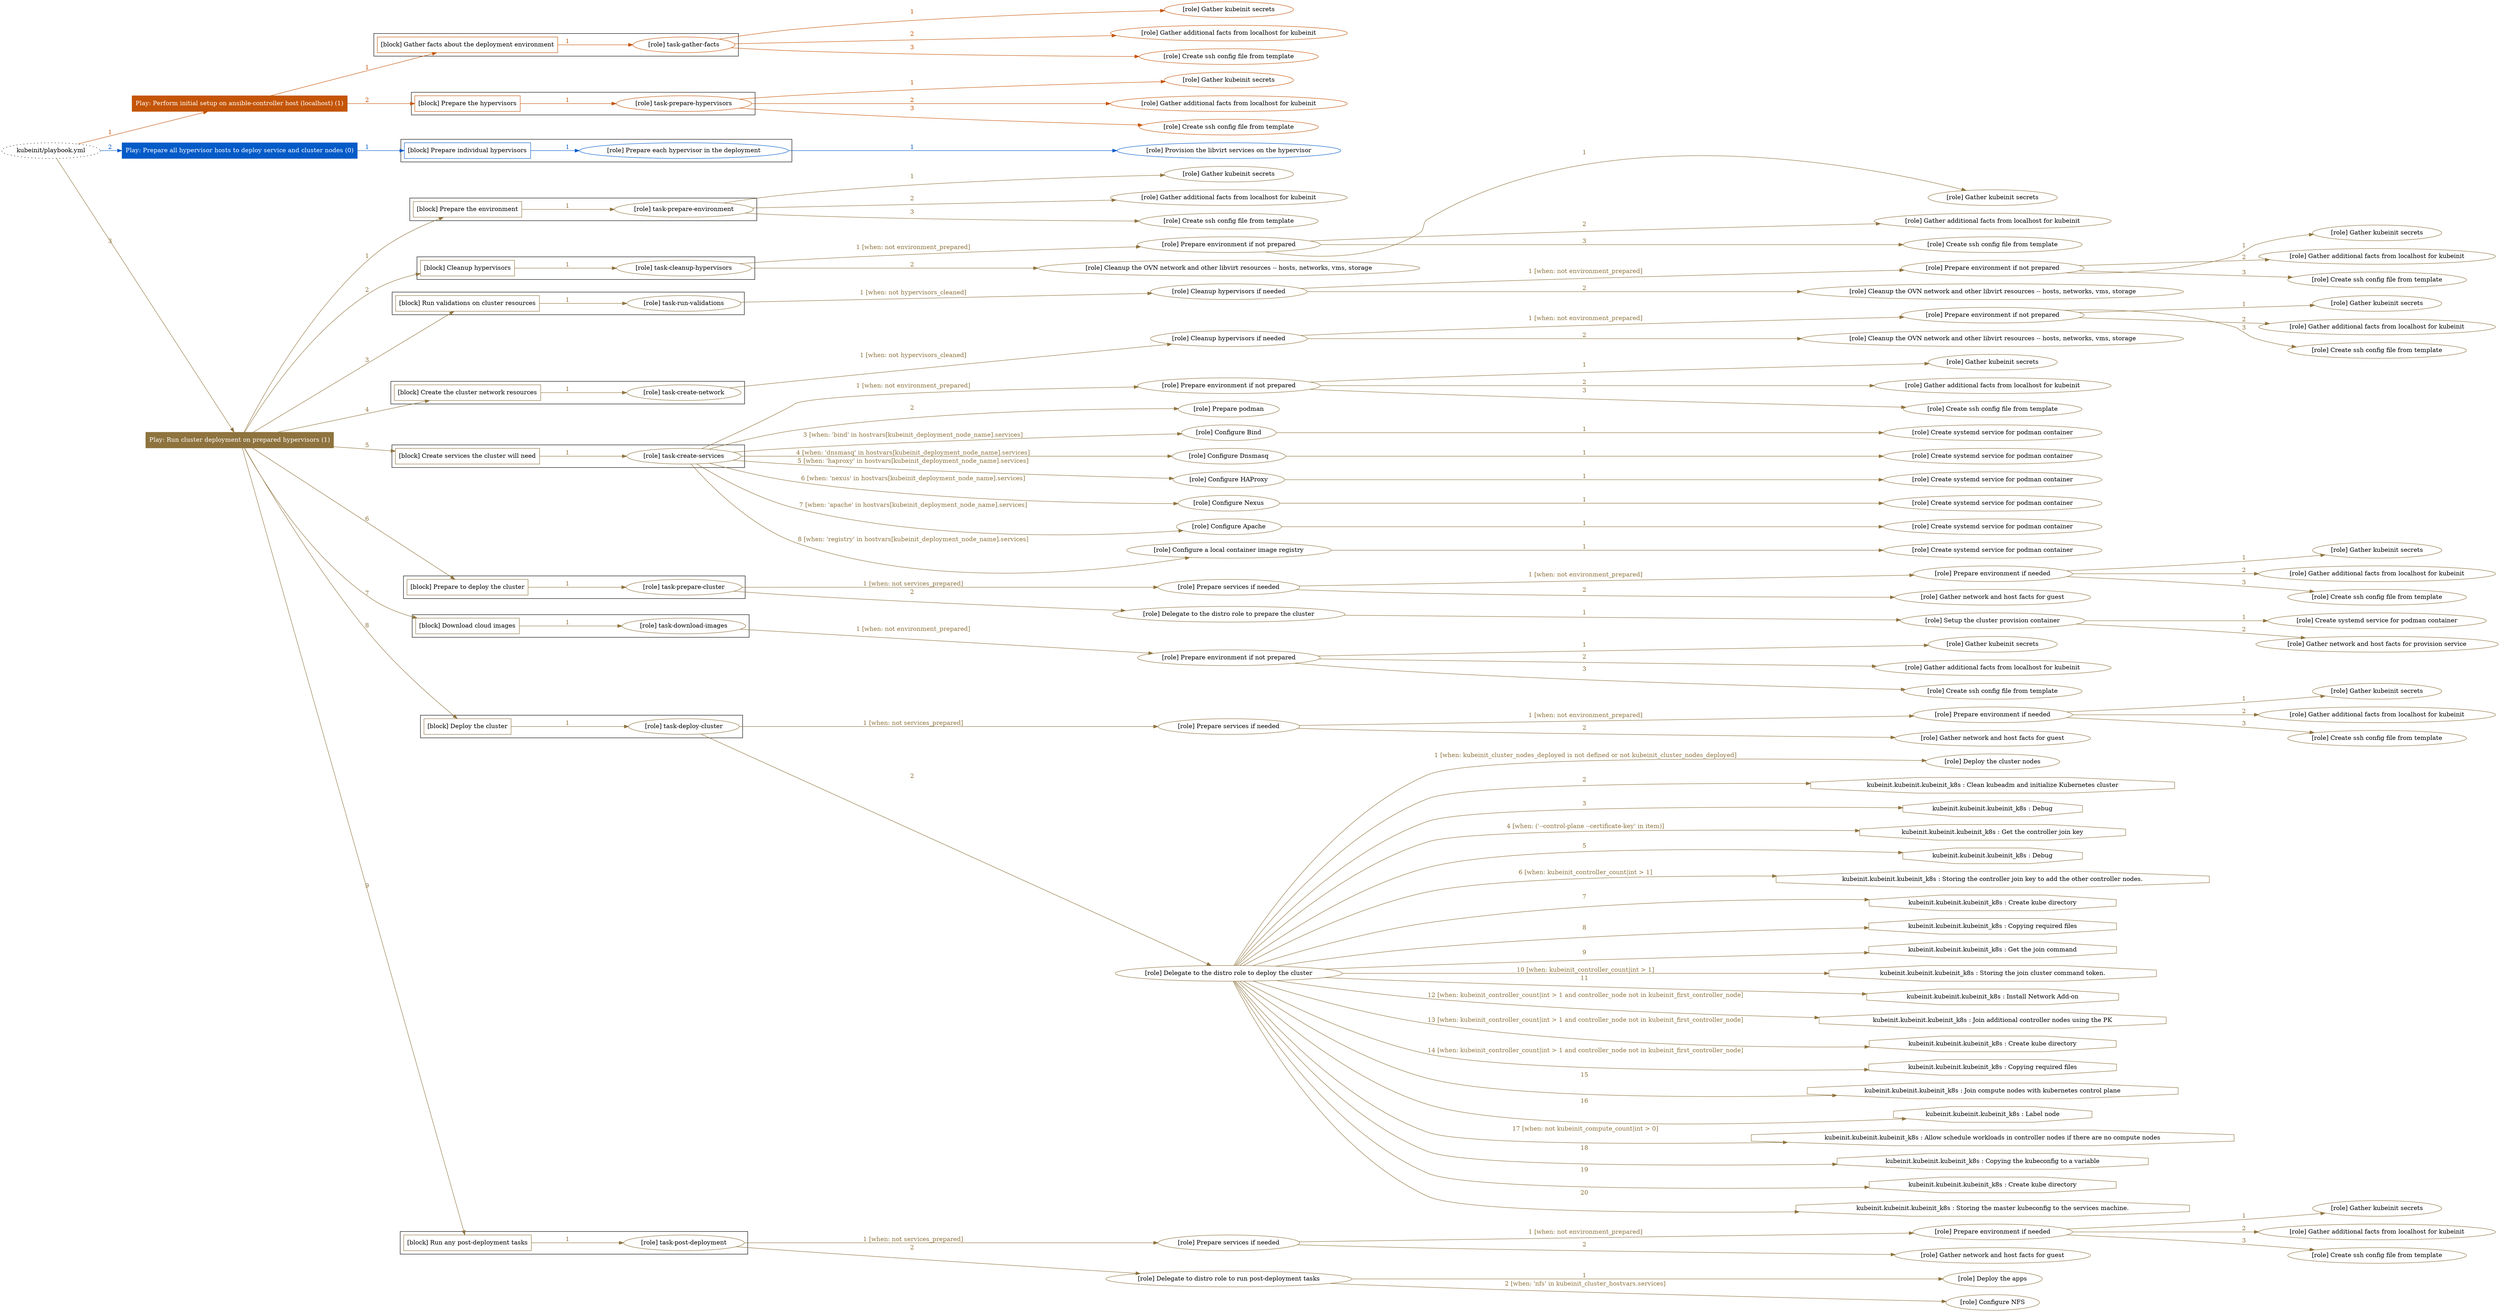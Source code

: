digraph {
	graph [concentrate=true ordering=in rankdir=LR ratio=fill]
	edge [esep=5 sep=10]
	"kubeinit/playbook.yml" [id=root_node style=dotted]
	play_ba170da0 [label="Play: Perform initial setup on ansible-controller host (localhost) (1)" color="#c45508" fontcolor="#ffffff" id=play_ba170da0 shape=box style=filled tooltip=localhost]
	"kubeinit/playbook.yml" -> play_ba170da0 [label="1 " color="#c45508" fontcolor="#c45508" id=edge_f1329b6e labeltooltip="1 " tooltip="1 "]
	subgraph "Gather kubeinit secrets" {
		role_864fc2e4 [label="[role] Gather kubeinit secrets" color="#c45508" id=role_864fc2e4 tooltip="Gather kubeinit secrets"]
	}
	subgraph "Gather additional facts from localhost for kubeinit" {
		role_d6cc9158 [label="[role] Gather additional facts from localhost for kubeinit" color="#c45508" id=role_d6cc9158 tooltip="Gather additional facts from localhost for kubeinit"]
	}
	subgraph "Create ssh config file from template" {
		role_60b3ac4f [label="[role] Create ssh config file from template" color="#c45508" id=role_60b3ac4f tooltip="Create ssh config file from template"]
	}
	subgraph "task-gather-facts" {
		role_6e69e0d3 [label="[role] task-gather-facts" color="#c45508" id=role_6e69e0d3 tooltip="task-gather-facts"]
		role_6e69e0d3 -> role_864fc2e4 [label="1 " color="#c45508" fontcolor="#c45508" id=edge_26c15bbf labeltooltip="1 " tooltip="1 "]
		role_6e69e0d3 -> role_d6cc9158 [label="2 " color="#c45508" fontcolor="#c45508" id=edge_cbd9b4be labeltooltip="2 " tooltip="2 "]
		role_6e69e0d3 -> role_60b3ac4f [label="3 " color="#c45508" fontcolor="#c45508" id=edge_530ca3ae labeltooltip="3 " tooltip="3 "]
	}
	subgraph "Gather kubeinit secrets" {
		role_dec74db2 [label="[role] Gather kubeinit secrets" color="#c45508" id=role_dec74db2 tooltip="Gather kubeinit secrets"]
	}
	subgraph "Gather additional facts from localhost for kubeinit" {
		role_9c0732ea [label="[role] Gather additional facts from localhost for kubeinit" color="#c45508" id=role_9c0732ea tooltip="Gather additional facts from localhost for kubeinit"]
	}
	subgraph "Create ssh config file from template" {
		role_ccf87bfa [label="[role] Create ssh config file from template" color="#c45508" id=role_ccf87bfa tooltip="Create ssh config file from template"]
	}
	subgraph "task-prepare-hypervisors" {
		role_f53705eb [label="[role] task-prepare-hypervisors" color="#c45508" id=role_f53705eb tooltip="task-prepare-hypervisors"]
		role_f53705eb -> role_dec74db2 [label="1 " color="#c45508" fontcolor="#c45508" id=edge_d7d7f727 labeltooltip="1 " tooltip="1 "]
		role_f53705eb -> role_9c0732ea [label="2 " color="#c45508" fontcolor="#c45508" id=edge_328a2303 labeltooltip="2 " tooltip="2 "]
		role_f53705eb -> role_ccf87bfa [label="3 " color="#c45508" fontcolor="#c45508" id=edge_cc88c87e labeltooltip="3 " tooltip="3 "]
	}
	subgraph "Play: Perform initial setup on ansible-controller host (localhost) (1)" {
		play_ba170da0 -> block_3f16ad89 [label=1 color="#c45508" fontcolor="#c45508" id=edge_d8012230 labeltooltip=1 tooltip=1]
		subgraph cluster_block_3f16ad89 {
			block_3f16ad89 [label="[block] Gather facts about the deployment environment" color="#c45508" id=block_3f16ad89 labeltooltip="Gather facts about the deployment environment" shape=box tooltip="Gather facts about the deployment environment"]
			block_3f16ad89 -> role_6e69e0d3 [label="1 " color="#c45508" fontcolor="#c45508" id=edge_88597366 labeltooltip="1 " tooltip="1 "]
		}
		play_ba170da0 -> block_22799518 [label=2 color="#c45508" fontcolor="#c45508" id=edge_858ff25e labeltooltip=2 tooltip=2]
		subgraph cluster_block_22799518 {
			block_22799518 [label="[block] Prepare the hypervisors" color="#c45508" id=block_22799518 labeltooltip="Prepare the hypervisors" shape=box tooltip="Prepare the hypervisors"]
			block_22799518 -> role_f53705eb [label="1 " color="#c45508" fontcolor="#c45508" id=edge_e77b4f04 labeltooltip="1 " tooltip="1 "]
		}
	}
	play_3fdf1c15 [label="Play: Prepare all hypervisor hosts to deploy service and cluster nodes (0)" color="#045bc8" fontcolor="#ffffff" id=play_3fdf1c15 shape=box style=filled tooltip="Play: Prepare all hypervisor hosts to deploy service and cluster nodes (0)"]
	"kubeinit/playbook.yml" -> play_3fdf1c15 [label="2 " color="#045bc8" fontcolor="#045bc8" id=edge_ef5506c0 labeltooltip="2 " tooltip="2 "]
	subgraph "Provision the libvirt services on the hypervisor" {
		role_d300ec88 [label="[role] Provision the libvirt services on the hypervisor" color="#045bc8" id=role_d300ec88 tooltip="Provision the libvirt services on the hypervisor"]
	}
	subgraph "Prepare each hypervisor in the deployment" {
		role_4e82910c [label="[role] Prepare each hypervisor in the deployment" color="#045bc8" id=role_4e82910c tooltip="Prepare each hypervisor in the deployment"]
		role_4e82910c -> role_d300ec88 [label="1 " color="#045bc8" fontcolor="#045bc8" id=edge_35d265dd labeltooltip="1 " tooltip="1 "]
	}
	subgraph "Play: Prepare all hypervisor hosts to deploy service and cluster nodes (0)" {
		play_3fdf1c15 -> block_61f5d823 [label=1 color="#045bc8" fontcolor="#045bc8" id=edge_4321655f labeltooltip=1 tooltip=1]
		subgraph cluster_block_61f5d823 {
			block_61f5d823 [label="[block] Prepare individual hypervisors" color="#045bc8" id=block_61f5d823 labeltooltip="Prepare individual hypervisors" shape=box tooltip="Prepare individual hypervisors"]
			block_61f5d823 -> role_4e82910c [label="1 " color="#045bc8" fontcolor="#045bc8" id=edge_cd612727 labeltooltip="1 " tooltip="1 "]
		}
	}
	play_fb702ad5 [label="Play: Run cluster deployment on prepared hypervisors (1)" color="#8e733e" fontcolor="#ffffff" id=play_fb702ad5 shape=box style=filled tooltip=localhost]
	"kubeinit/playbook.yml" -> play_fb702ad5 [label="3 " color="#8e733e" fontcolor="#8e733e" id=edge_99a5ede7 labeltooltip="3 " tooltip="3 "]
	subgraph "Gather kubeinit secrets" {
		role_440c4a4a [label="[role] Gather kubeinit secrets" color="#8e733e" id=role_440c4a4a tooltip="Gather kubeinit secrets"]
	}
	subgraph "Gather additional facts from localhost for kubeinit" {
		role_3cca4c7d [label="[role] Gather additional facts from localhost for kubeinit" color="#8e733e" id=role_3cca4c7d tooltip="Gather additional facts from localhost for kubeinit"]
	}
	subgraph "Create ssh config file from template" {
		role_3564223b [label="[role] Create ssh config file from template" color="#8e733e" id=role_3564223b tooltip="Create ssh config file from template"]
	}
	subgraph "task-prepare-environment" {
		role_f4ffd4ef [label="[role] task-prepare-environment" color="#8e733e" id=role_f4ffd4ef tooltip="task-prepare-environment"]
		role_f4ffd4ef -> role_440c4a4a [label="1 " color="#8e733e" fontcolor="#8e733e" id=edge_7c64263b labeltooltip="1 " tooltip="1 "]
		role_f4ffd4ef -> role_3cca4c7d [label="2 " color="#8e733e" fontcolor="#8e733e" id=edge_7fc62100 labeltooltip="2 " tooltip="2 "]
		role_f4ffd4ef -> role_3564223b [label="3 " color="#8e733e" fontcolor="#8e733e" id=edge_3cb773f2 labeltooltip="3 " tooltip="3 "]
	}
	subgraph "Gather kubeinit secrets" {
		role_f356c690 [label="[role] Gather kubeinit secrets" color="#8e733e" id=role_f356c690 tooltip="Gather kubeinit secrets"]
	}
	subgraph "Gather additional facts from localhost for kubeinit" {
		role_f235e5cd [label="[role] Gather additional facts from localhost for kubeinit" color="#8e733e" id=role_f235e5cd tooltip="Gather additional facts from localhost for kubeinit"]
	}
	subgraph "Create ssh config file from template" {
		role_5beabc4e [label="[role] Create ssh config file from template" color="#8e733e" id=role_5beabc4e tooltip="Create ssh config file from template"]
	}
	subgraph "Prepare environment if not prepared" {
		role_6a198d05 [label="[role] Prepare environment if not prepared" color="#8e733e" id=role_6a198d05 tooltip="Prepare environment if not prepared"]
		role_6a198d05 -> role_f356c690 [label="1 " color="#8e733e" fontcolor="#8e733e" id=edge_039be1b1 labeltooltip="1 " tooltip="1 "]
		role_6a198d05 -> role_f235e5cd [label="2 " color="#8e733e" fontcolor="#8e733e" id=edge_8d979f45 labeltooltip="2 " tooltip="2 "]
		role_6a198d05 -> role_5beabc4e [label="3 " color="#8e733e" fontcolor="#8e733e" id=edge_6af113c5 labeltooltip="3 " tooltip="3 "]
	}
	subgraph "Cleanup the OVN network and other libvirt resources -- hosts, networks, vms, storage" {
		role_04f05f39 [label="[role] Cleanup the OVN network and other libvirt resources -- hosts, networks, vms, storage" color="#8e733e" id=role_04f05f39 tooltip="Cleanup the OVN network and other libvirt resources -- hosts, networks, vms, storage"]
	}
	subgraph "task-cleanup-hypervisors" {
		role_4458ed2b [label="[role] task-cleanup-hypervisors" color="#8e733e" id=role_4458ed2b tooltip="task-cleanup-hypervisors"]
		role_4458ed2b -> role_6a198d05 [label="1 [when: not environment_prepared]" color="#8e733e" fontcolor="#8e733e" id=edge_66ea988f labeltooltip="1 [when: not environment_prepared]" tooltip="1 [when: not environment_prepared]"]
		role_4458ed2b -> role_04f05f39 [label="2 " color="#8e733e" fontcolor="#8e733e" id=edge_f70e634a labeltooltip="2 " tooltip="2 "]
	}
	subgraph "Gather kubeinit secrets" {
		role_bfe9cc4f [label="[role] Gather kubeinit secrets" color="#8e733e" id=role_bfe9cc4f tooltip="Gather kubeinit secrets"]
	}
	subgraph "Gather additional facts from localhost for kubeinit" {
		role_e1031b94 [label="[role] Gather additional facts from localhost for kubeinit" color="#8e733e" id=role_e1031b94 tooltip="Gather additional facts from localhost for kubeinit"]
	}
	subgraph "Create ssh config file from template" {
		role_dfc3ea27 [label="[role] Create ssh config file from template" color="#8e733e" id=role_dfc3ea27 tooltip="Create ssh config file from template"]
	}
	subgraph "Prepare environment if not prepared" {
		role_655714de [label="[role] Prepare environment if not prepared" color="#8e733e" id=role_655714de tooltip="Prepare environment if not prepared"]
		role_655714de -> role_bfe9cc4f [label="1 " color="#8e733e" fontcolor="#8e733e" id=edge_3fdd528a labeltooltip="1 " tooltip="1 "]
		role_655714de -> role_e1031b94 [label="2 " color="#8e733e" fontcolor="#8e733e" id=edge_d2625aeb labeltooltip="2 " tooltip="2 "]
		role_655714de -> role_dfc3ea27 [label="3 " color="#8e733e" fontcolor="#8e733e" id=edge_f4928c01 labeltooltip="3 " tooltip="3 "]
	}
	subgraph "Cleanup the OVN network and other libvirt resources -- hosts, networks, vms, storage" {
		role_87a500f8 [label="[role] Cleanup the OVN network and other libvirt resources -- hosts, networks, vms, storage" color="#8e733e" id=role_87a500f8 tooltip="Cleanup the OVN network and other libvirt resources -- hosts, networks, vms, storage"]
	}
	subgraph "Cleanup hypervisors if needed" {
		role_13a68797 [label="[role] Cleanup hypervisors if needed" color="#8e733e" id=role_13a68797 tooltip="Cleanup hypervisors if needed"]
		role_13a68797 -> role_655714de [label="1 [when: not environment_prepared]" color="#8e733e" fontcolor="#8e733e" id=edge_d37d557f labeltooltip="1 [when: not environment_prepared]" tooltip="1 [when: not environment_prepared]"]
		role_13a68797 -> role_87a500f8 [label="2 " color="#8e733e" fontcolor="#8e733e" id=edge_e5987e2b labeltooltip="2 " tooltip="2 "]
	}
	subgraph "task-run-validations" {
		role_fabf37c0 [label="[role] task-run-validations" color="#8e733e" id=role_fabf37c0 tooltip="task-run-validations"]
		role_fabf37c0 -> role_13a68797 [label="1 [when: not hypervisors_cleaned]" color="#8e733e" fontcolor="#8e733e" id=edge_e43bdbd5 labeltooltip="1 [when: not hypervisors_cleaned]" tooltip="1 [when: not hypervisors_cleaned]"]
	}
	subgraph "Gather kubeinit secrets" {
		role_eeea0462 [label="[role] Gather kubeinit secrets" color="#8e733e" id=role_eeea0462 tooltip="Gather kubeinit secrets"]
	}
	subgraph "Gather additional facts from localhost for kubeinit" {
		role_5200a107 [label="[role] Gather additional facts from localhost for kubeinit" color="#8e733e" id=role_5200a107 tooltip="Gather additional facts from localhost for kubeinit"]
	}
	subgraph "Create ssh config file from template" {
		role_abe3f6d3 [label="[role] Create ssh config file from template" color="#8e733e" id=role_abe3f6d3 tooltip="Create ssh config file from template"]
	}
	subgraph "Prepare environment if not prepared" {
		role_d1eeac6c [label="[role] Prepare environment if not prepared" color="#8e733e" id=role_d1eeac6c tooltip="Prepare environment if not prepared"]
		role_d1eeac6c -> role_eeea0462 [label="1 " color="#8e733e" fontcolor="#8e733e" id=edge_e79cc810 labeltooltip="1 " tooltip="1 "]
		role_d1eeac6c -> role_5200a107 [label="2 " color="#8e733e" fontcolor="#8e733e" id=edge_d32b0bac labeltooltip="2 " tooltip="2 "]
		role_d1eeac6c -> role_abe3f6d3 [label="3 " color="#8e733e" fontcolor="#8e733e" id=edge_6aa7a76f labeltooltip="3 " tooltip="3 "]
	}
	subgraph "Cleanup the OVN network and other libvirt resources -- hosts, networks, vms, storage" {
		role_d90d0fc6 [label="[role] Cleanup the OVN network and other libvirt resources -- hosts, networks, vms, storage" color="#8e733e" id=role_d90d0fc6 tooltip="Cleanup the OVN network and other libvirt resources -- hosts, networks, vms, storage"]
	}
	subgraph "Cleanup hypervisors if needed" {
		role_85b4c0fd [label="[role] Cleanup hypervisors if needed" color="#8e733e" id=role_85b4c0fd tooltip="Cleanup hypervisors if needed"]
		role_85b4c0fd -> role_d1eeac6c [label="1 [when: not environment_prepared]" color="#8e733e" fontcolor="#8e733e" id=edge_ad324f39 labeltooltip="1 [when: not environment_prepared]" tooltip="1 [when: not environment_prepared]"]
		role_85b4c0fd -> role_d90d0fc6 [label="2 " color="#8e733e" fontcolor="#8e733e" id=edge_95db1ed0 labeltooltip="2 " tooltip="2 "]
	}
	subgraph "task-create-network" {
		role_525aac37 [label="[role] task-create-network" color="#8e733e" id=role_525aac37 tooltip="task-create-network"]
		role_525aac37 -> role_85b4c0fd [label="1 [when: not hypervisors_cleaned]" color="#8e733e" fontcolor="#8e733e" id=edge_db6789a7 labeltooltip="1 [when: not hypervisors_cleaned]" tooltip="1 [when: not hypervisors_cleaned]"]
	}
	subgraph "Gather kubeinit secrets" {
		role_6e53c34d [label="[role] Gather kubeinit secrets" color="#8e733e" id=role_6e53c34d tooltip="Gather kubeinit secrets"]
	}
	subgraph "Gather additional facts from localhost for kubeinit" {
		role_1c704a78 [label="[role] Gather additional facts from localhost for kubeinit" color="#8e733e" id=role_1c704a78 tooltip="Gather additional facts from localhost for kubeinit"]
	}
	subgraph "Create ssh config file from template" {
		role_9146730e [label="[role] Create ssh config file from template" color="#8e733e" id=role_9146730e tooltip="Create ssh config file from template"]
	}
	subgraph "Prepare environment if not prepared" {
		role_b3b7962e [label="[role] Prepare environment if not prepared" color="#8e733e" id=role_b3b7962e tooltip="Prepare environment if not prepared"]
		role_b3b7962e -> role_6e53c34d [label="1 " color="#8e733e" fontcolor="#8e733e" id=edge_b0b56195 labeltooltip="1 " tooltip="1 "]
		role_b3b7962e -> role_1c704a78 [label="2 " color="#8e733e" fontcolor="#8e733e" id=edge_72135b73 labeltooltip="2 " tooltip="2 "]
		role_b3b7962e -> role_9146730e [label="3 " color="#8e733e" fontcolor="#8e733e" id=edge_5a7152f2 labeltooltip="3 " tooltip="3 "]
	}
	subgraph "Prepare podman" {
		role_48045f0e [label="[role] Prepare podman" color="#8e733e" id=role_48045f0e tooltip="Prepare podman"]
	}
	subgraph "Create systemd service for podman container" {
		role_631be1e8 [label="[role] Create systemd service for podman container" color="#8e733e" id=role_631be1e8 tooltip="Create systemd service for podman container"]
	}
	subgraph "Configure Bind" {
		role_a9816a03 [label="[role] Configure Bind" color="#8e733e" id=role_a9816a03 tooltip="Configure Bind"]
		role_a9816a03 -> role_631be1e8 [label="1 " color="#8e733e" fontcolor="#8e733e" id=edge_8f0d7b28 labeltooltip="1 " tooltip="1 "]
	}
	subgraph "Create systemd service for podman container" {
		role_669dc7cd [label="[role] Create systemd service for podman container" color="#8e733e" id=role_669dc7cd tooltip="Create systemd service for podman container"]
	}
	subgraph "Configure Dnsmasq" {
		role_0e822c20 [label="[role] Configure Dnsmasq" color="#8e733e" id=role_0e822c20 tooltip="Configure Dnsmasq"]
		role_0e822c20 -> role_669dc7cd [label="1 " color="#8e733e" fontcolor="#8e733e" id=edge_5e396fa3 labeltooltip="1 " tooltip="1 "]
	}
	subgraph "Create systemd service for podman container" {
		role_26f2d2fb [label="[role] Create systemd service for podman container" color="#8e733e" id=role_26f2d2fb tooltip="Create systemd service for podman container"]
	}
	subgraph "Configure HAProxy" {
		role_849fbb66 [label="[role] Configure HAProxy" color="#8e733e" id=role_849fbb66 tooltip="Configure HAProxy"]
		role_849fbb66 -> role_26f2d2fb [label="1 " color="#8e733e" fontcolor="#8e733e" id=edge_ecfac264 labeltooltip="1 " tooltip="1 "]
	}
	subgraph "Create systemd service for podman container" {
		role_8dd5fd99 [label="[role] Create systemd service for podman container" color="#8e733e" id=role_8dd5fd99 tooltip="Create systemd service for podman container"]
	}
	subgraph "Configure Nexus" {
		role_0050d5ea [label="[role] Configure Nexus" color="#8e733e" id=role_0050d5ea tooltip="Configure Nexus"]
		role_0050d5ea -> role_8dd5fd99 [label="1 " color="#8e733e" fontcolor="#8e733e" id=edge_58260883 labeltooltip="1 " tooltip="1 "]
	}
	subgraph "Create systemd service for podman container" {
		role_2fb6676f [label="[role] Create systemd service for podman container" color="#8e733e" id=role_2fb6676f tooltip="Create systemd service for podman container"]
	}
	subgraph "Configure Apache" {
		role_ae8078c5 [label="[role] Configure Apache" color="#8e733e" id=role_ae8078c5 tooltip="Configure Apache"]
		role_ae8078c5 -> role_2fb6676f [label="1 " color="#8e733e" fontcolor="#8e733e" id=edge_8ba84859 labeltooltip="1 " tooltip="1 "]
	}
	subgraph "Create systemd service for podman container" {
		role_8ece5553 [label="[role] Create systemd service for podman container" color="#8e733e" id=role_8ece5553 tooltip="Create systemd service for podman container"]
	}
	subgraph "Configure a local container image registry" {
		role_42761dc6 [label="[role] Configure a local container image registry" color="#8e733e" id=role_42761dc6 tooltip="Configure a local container image registry"]
		role_42761dc6 -> role_8ece5553 [label="1 " color="#8e733e" fontcolor="#8e733e" id=edge_0b4fe6b5 labeltooltip="1 " tooltip="1 "]
	}
	subgraph "task-create-services" {
		role_cd21bf35 [label="[role] task-create-services" color="#8e733e" id=role_cd21bf35 tooltip="task-create-services"]
		role_cd21bf35 -> role_b3b7962e [label="1 [when: not environment_prepared]" color="#8e733e" fontcolor="#8e733e" id=edge_b4132a77 labeltooltip="1 [when: not environment_prepared]" tooltip="1 [when: not environment_prepared]"]
		role_cd21bf35 -> role_48045f0e [label="2 " color="#8e733e" fontcolor="#8e733e" id=edge_d3d42b60 labeltooltip="2 " tooltip="2 "]
		role_cd21bf35 -> role_a9816a03 [label="3 [when: 'bind' in hostvars[kubeinit_deployment_node_name].services]" color="#8e733e" fontcolor="#8e733e" id=edge_8fa6882f labeltooltip="3 [when: 'bind' in hostvars[kubeinit_deployment_node_name].services]" tooltip="3 [when: 'bind' in hostvars[kubeinit_deployment_node_name].services]"]
		role_cd21bf35 -> role_0e822c20 [label="4 [when: 'dnsmasq' in hostvars[kubeinit_deployment_node_name].services]" color="#8e733e" fontcolor="#8e733e" id=edge_e5b7eddf labeltooltip="4 [when: 'dnsmasq' in hostvars[kubeinit_deployment_node_name].services]" tooltip="4 [when: 'dnsmasq' in hostvars[kubeinit_deployment_node_name].services]"]
		role_cd21bf35 -> role_849fbb66 [label="5 [when: 'haproxy' in hostvars[kubeinit_deployment_node_name].services]" color="#8e733e" fontcolor="#8e733e" id=edge_12ffa7da labeltooltip="5 [when: 'haproxy' in hostvars[kubeinit_deployment_node_name].services]" tooltip="5 [when: 'haproxy' in hostvars[kubeinit_deployment_node_name].services]"]
		role_cd21bf35 -> role_0050d5ea [label="6 [when: 'nexus' in hostvars[kubeinit_deployment_node_name].services]" color="#8e733e" fontcolor="#8e733e" id=edge_197ae922 labeltooltip="6 [when: 'nexus' in hostvars[kubeinit_deployment_node_name].services]" tooltip="6 [when: 'nexus' in hostvars[kubeinit_deployment_node_name].services]"]
		role_cd21bf35 -> role_ae8078c5 [label="7 [when: 'apache' in hostvars[kubeinit_deployment_node_name].services]" color="#8e733e" fontcolor="#8e733e" id=edge_ce590e5d labeltooltip="7 [when: 'apache' in hostvars[kubeinit_deployment_node_name].services]" tooltip="7 [when: 'apache' in hostvars[kubeinit_deployment_node_name].services]"]
		role_cd21bf35 -> role_42761dc6 [label="8 [when: 'registry' in hostvars[kubeinit_deployment_node_name].services]" color="#8e733e" fontcolor="#8e733e" id=edge_0e4a2b48 labeltooltip="8 [when: 'registry' in hostvars[kubeinit_deployment_node_name].services]" tooltip="8 [when: 'registry' in hostvars[kubeinit_deployment_node_name].services]"]
	}
	subgraph "Gather kubeinit secrets" {
		role_8a0725d5 [label="[role] Gather kubeinit secrets" color="#8e733e" id=role_8a0725d5 tooltip="Gather kubeinit secrets"]
	}
	subgraph "Gather additional facts from localhost for kubeinit" {
		role_cdfc07e4 [label="[role] Gather additional facts from localhost for kubeinit" color="#8e733e" id=role_cdfc07e4 tooltip="Gather additional facts from localhost for kubeinit"]
	}
	subgraph "Create ssh config file from template" {
		role_6d2c6ed0 [label="[role] Create ssh config file from template" color="#8e733e" id=role_6d2c6ed0 tooltip="Create ssh config file from template"]
	}
	subgraph "Prepare environment if needed" {
		role_15782b30 [label="[role] Prepare environment if needed" color="#8e733e" id=role_15782b30 tooltip="Prepare environment if needed"]
		role_15782b30 -> role_8a0725d5 [label="1 " color="#8e733e" fontcolor="#8e733e" id=edge_ba3611a3 labeltooltip="1 " tooltip="1 "]
		role_15782b30 -> role_cdfc07e4 [label="2 " color="#8e733e" fontcolor="#8e733e" id=edge_8e02858d labeltooltip="2 " tooltip="2 "]
		role_15782b30 -> role_6d2c6ed0 [label="3 " color="#8e733e" fontcolor="#8e733e" id=edge_f8689cd4 labeltooltip="3 " tooltip="3 "]
	}
	subgraph "Gather network and host facts for guest" {
		role_afd80d5d [label="[role] Gather network and host facts for guest" color="#8e733e" id=role_afd80d5d tooltip="Gather network and host facts for guest"]
	}
	subgraph "Prepare services if needed" {
		role_cecce2d7 [label="[role] Prepare services if needed" color="#8e733e" id=role_cecce2d7 tooltip="Prepare services if needed"]
		role_cecce2d7 -> role_15782b30 [label="1 [when: not environment_prepared]" color="#8e733e" fontcolor="#8e733e" id=edge_50c40e74 labeltooltip="1 [when: not environment_prepared]" tooltip="1 [when: not environment_prepared]"]
		role_cecce2d7 -> role_afd80d5d [label="2 " color="#8e733e" fontcolor="#8e733e" id=edge_2ed6e3f9 labeltooltip="2 " tooltip="2 "]
	}
	subgraph "Create systemd service for podman container" {
		role_d257a56c [label="[role] Create systemd service for podman container" color="#8e733e" id=role_d257a56c tooltip="Create systemd service for podman container"]
	}
	subgraph "Gather network and host facts for provision service" {
		role_3e0efdd1 [label="[role] Gather network and host facts for provision service" color="#8e733e" id=role_3e0efdd1 tooltip="Gather network and host facts for provision service"]
	}
	subgraph "Setup the cluster provision container" {
		role_a79e3607 [label="[role] Setup the cluster provision container" color="#8e733e" id=role_a79e3607 tooltip="Setup the cluster provision container"]
		role_a79e3607 -> role_d257a56c [label="1 " color="#8e733e" fontcolor="#8e733e" id=edge_96e6b7ed labeltooltip="1 " tooltip="1 "]
		role_a79e3607 -> role_3e0efdd1 [label="2 " color="#8e733e" fontcolor="#8e733e" id=edge_02f6b5a1 labeltooltip="2 " tooltip="2 "]
	}
	subgraph "Delegate to the distro role to prepare the cluster" {
		role_863bf0c3 [label="[role] Delegate to the distro role to prepare the cluster" color="#8e733e" id=role_863bf0c3 tooltip="Delegate to the distro role to prepare the cluster"]
		role_863bf0c3 -> role_a79e3607 [label="1 " color="#8e733e" fontcolor="#8e733e" id=edge_7dad523d labeltooltip="1 " tooltip="1 "]
	}
	subgraph "task-prepare-cluster" {
		role_aa6720ee [label="[role] task-prepare-cluster" color="#8e733e" id=role_aa6720ee tooltip="task-prepare-cluster"]
		role_aa6720ee -> role_cecce2d7 [label="1 [when: not services_prepared]" color="#8e733e" fontcolor="#8e733e" id=edge_9ddbdf95 labeltooltip="1 [when: not services_prepared]" tooltip="1 [when: not services_prepared]"]
		role_aa6720ee -> role_863bf0c3 [label="2 " color="#8e733e" fontcolor="#8e733e" id=edge_81d5ad4a labeltooltip="2 " tooltip="2 "]
	}
	subgraph "Gather kubeinit secrets" {
		role_9d66ad15 [label="[role] Gather kubeinit secrets" color="#8e733e" id=role_9d66ad15 tooltip="Gather kubeinit secrets"]
	}
	subgraph "Gather additional facts from localhost for kubeinit" {
		role_ecf122f4 [label="[role] Gather additional facts from localhost for kubeinit" color="#8e733e" id=role_ecf122f4 tooltip="Gather additional facts from localhost for kubeinit"]
	}
	subgraph "Create ssh config file from template" {
		role_fd175426 [label="[role] Create ssh config file from template" color="#8e733e" id=role_fd175426 tooltip="Create ssh config file from template"]
	}
	subgraph "Prepare environment if not prepared" {
		role_db75a0cb [label="[role] Prepare environment if not prepared" color="#8e733e" id=role_db75a0cb tooltip="Prepare environment if not prepared"]
		role_db75a0cb -> role_9d66ad15 [label="1 " color="#8e733e" fontcolor="#8e733e" id=edge_397049d1 labeltooltip="1 " tooltip="1 "]
		role_db75a0cb -> role_ecf122f4 [label="2 " color="#8e733e" fontcolor="#8e733e" id=edge_56d6f381 labeltooltip="2 " tooltip="2 "]
		role_db75a0cb -> role_fd175426 [label="3 " color="#8e733e" fontcolor="#8e733e" id=edge_ad0d4751 labeltooltip="3 " tooltip="3 "]
	}
	subgraph "task-download-images" {
		role_6ddf9860 [label="[role] task-download-images" color="#8e733e" id=role_6ddf9860 tooltip="task-download-images"]
		role_6ddf9860 -> role_db75a0cb [label="1 [when: not environment_prepared]" color="#8e733e" fontcolor="#8e733e" id=edge_d3ee821a labeltooltip="1 [when: not environment_prepared]" tooltip="1 [when: not environment_prepared]"]
	}
	subgraph "Gather kubeinit secrets" {
		role_80cd1395 [label="[role] Gather kubeinit secrets" color="#8e733e" id=role_80cd1395 tooltip="Gather kubeinit secrets"]
	}
	subgraph "Gather additional facts from localhost for kubeinit" {
		role_8e4da17e [label="[role] Gather additional facts from localhost for kubeinit" color="#8e733e" id=role_8e4da17e tooltip="Gather additional facts from localhost for kubeinit"]
	}
	subgraph "Create ssh config file from template" {
		role_b4ed11ad [label="[role] Create ssh config file from template" color="#8e733e" id=role_b4ed11ad tooltip="Create ssh config file from template"]
	}
	subgraph "Prepare environment if needed" {
		role_5d8a292a [label="[role] Prepare environment if needed" color="#8e733e" id=role_5d8a292a tooltip="Prepare environment if needed"]
		role_5d8a292a -> role_80cd1395 [label="1 " color="#8e733e" fontcolor="#8e733e" id=edge_3017c15d labeltooltip="1 " tooltip="1 "]
		role_5d8a292a -> role_8e4da17e [label="2 " color="#8e733e" fontcolor="#8e733e" id=edge_b84868d3 labeltooltip="2 " tooltip="2 "]
		role_5d8a292a -> role_b4ed11ad [label="3 " color="#8e733e" fontcolor="#8e733e" id=edge_054ebdf5 labeltooltip="3 " tooltip="3 "]
	}
	subgraph "Gather network and host facts for guest" {
		role_0498ae7c [label="[role] Gather network and host facts for guest" color="#8e733e" id=role_0498ae7c tooltip="Gather network and host facts for guest"]
	}
	subgraph "Prepare services if needed" {
		role_87a02ad6 [label="[role] Prepare services if needed" color="#8e733e" id=role_87a02ad6 tooltip="Prepare services if needed"]
		role_87a02ad6 -> role_5d8a292a [label="1 [when: not environment_prepared]" color="#8e733e" fontcolor="#8e733e" id=edge_693f8657 labeltooltip="1 [when: not environment_prepared]" tooltip="1 [when: not environment_prepared]"]
		role_87a02ad6 -> role_0498ae7c [label="2 " color="#8e733e" fontcolor="#8e733e" id=edge_a55ba5d2 labeltooltip="2 " tooltip="2 "]
	}
	subgraph "Deploy the cluster nodes" {
		role_4866df9a [label="[role] Deploy the cluster nodes" color="#8e733e" id=role_4866df9a tooltip="Deploy the cluster nodes"]
	}
	subgraph "Delegate to the distro role to deploy the cluster" {
		role_49ea7d28 [label="[role] Delegate to the distro role to deploy the cluster" color="#8e733e" id=role_49ea7d28 tooltip="Delegate to the distro role to deploy the cluster"]
		role_49ea7d28 -> role_4866df9a [label="1 [when: kubeinit_cluster_nodes_deployed is not defined or not kubeinit_cluster_nodes_deployed]" color="#8e733e" fontcolor="#8e733e" id=edge_fb99b43c labeltooltip="1 [when: kubeinit_cluster_nodes_deployed is not defined or not kubeinit_cluster_nodes_deployed]" tooltip="1 [when: kubeinit_cluster_nodes_deployed is not defined or not kubeinit_cluster_nodes_deployed]"]
		task_a02a751a [label="kubeinit.kubeinit.kubeinit_k8s : Clean kubeadm and initialize Kubernetes cluster" color="#8e733e" id=task_a02a751a shape=octagon tooltip="kubeinit.kubeinit.kubeinit_k8s : Clean kubeadm and initialize Kubernetes cluster"]
		role_49ea7d28 -> task_a02a751a [label="2 " color="#8e733e" fontcolor="#8e733e" id=edge_3ad5d9bf labeltooltip="2 " tooltip="2 "]
		task_992d4b05 [label="kubeinit.kubeinit.kubeinit_k8s : Debug" color="#8e733e" id=task_992d4b05 shape=octagon tooltip="kubeinit.kubeinit.kubeinit_k8s : Debug"]
		role_49ea7d28 -> task_992d4b05 [label="3 " color="#8e733e" fontcolor="#8e733e" id=edge_cc076684 labeltooltip="3 " tooltip="3 "]
		task_83db307c [label="kubeinit.kubeinit.kubeinit_k8s : Get the controller join key" color="#8e733e" id=task_83db307c shape=octagon tooltip="kubeinit.kubeinit.kubeinit_k8s : Get the controller join key"]
		role_49ea7d28 -> task_83db307c [label="4 [when: ('--control-plane --certificate-key' in item)]" color="#8e733e" fontcolor="#8e733e" id=edge_99b8be2b labeltooltip="4 [when: ('--control-plane --certificate-key' in item)]" tooltip="4 [when: ('--control-plane --certificate-key' in item)]"]
		task_f0edba84 [label="kubeinit.kubeinit.kubeinit_k8s : Debug" color="#8e733e" id=task_f0edba84 shape=octagon tooltip="kubeinit.kubeinit.kubeinit_k8s : Debug"]
		role_49ea7d28 -> task_f0edba84 [label="5 " color="#8e733e" fontcolor="#8e733e" id=edge_1d17d3c8 labeltooltip="5 " tooltip="5 "]
		task_aeca2f96 [label="kubeinit.kubeinit.kubeinit_k8s : Storing the controller join key to add the other controller nodes." color="#8e733e" id=task_aeca2f96 shape=octagon tooltip="kubeinit.kubeinit.kubeinit_k8s : Storing the controller join key to add the other controller nodes."]
		role_49ea7d28 -> task_aeca2f96 [label="6 [when: kubeinit_controller_count|int > 1]" color="#8e733e" fontcolor="#8e733e" id=edge_8713ae87 labeltooltip="6 [when: kubeinit_controller_count|int > 1]" tooltip="6 [when: kubeinit_controller_count|int > 1]"]
		task_36d5fcd7 [label="kubeinit.kubeinit.kubeinit_k8s : Create kube directory" color="#8e733e" id=task_36d5fcd7 shape=octagon tooltip="kubeinit.kubeinit.kubeinit_k8s : Create kube directory"]
		role_49ea7d28 -> task_36d5fcd7 [label="7 " color="#8e733e" fontcolor="#8e733e" id=edge_a13a1777 labeltooltip="7 " tooltip="7 "]
		task_326a4fa7 [label="kubeinit.kubeinit.kubeinit_k8s : Copying required files" color="#8e733e" id=task_326a4fa7 shape=octagon tooltip="kubeinit.kubeinit.kubeinit_k8s : Copying required files"]
		role_49ea7d28 -> task_326a4fa7 [label="8 " color="#8e733e" fontcolor="#8e733e" id=edge_ededa600 labeltooltip="8 " tooltip="8 "]
		task_c60e38d1 [label="kubeinit.kubeinit.kubeinit_k8s : Get the join command" color="#8e733e" id=task_c60e38d1 shape=octagon tooltip="kubeinit.kubeinit.kubeinit_k8s : Get the join command"]
		role_49ea7d28 -> task_c60e38d1 [label="9 " color="#8e733e" fontcolor="#8e733e" id=edge_182e462e labeltooltip="9 " tooltip="9 "]
		task_95a05f46 [label="kubeinit.kubeinit.kubeinit_k8s : Storing the join cluster command token." color="#8e733e" id=task_95a05f46 shape=octagon tooltip="kubeinit.kubeinit.kubeinit_k8s : Storing the join cluster command token."]
		role_49ea7d28 -> task_95a05f46 [label="10 [when: kubeinit_controller_count|int > 1]" color="#8e733e" fontcolor="#8e733e" id=edge_36615701 labeltooltip="10 [when: kubeinit_controller_count|int > 1]" tooltip="10 [when: kubeinit_controller_count|int > 1]"]
		task_c8c62c13 [label="kubeinit.kubeinit.kubeinit_k8s : Install Network Add-on" color="#8e733e" id=task_c8c62c13 shape=octagon tooltip="kubeinit.kubeinit.kubeinit_k8s : Install Network Add-on"]
		role_49ea7d28 -> task_c8c62c13 [label="11 " color="#8e733e" fontcolor="#8e733e" id=edge_44f55eec labeltooltip="11 " tooltip="11 "]
		task_a6a51b79 [label="kubeinit.kubeinit.kubeinit_k8s : Join additional controller nodes using the PK" color="#8e733e" id=task_a6a51b79 shape=octagon tooltip="kubeinit.kubeinit.kubeinit_k8s : Join additional controller nodes using the PK"]
		role_49ea7d28 -> task_a6a51b79 [label="12 [when: kubeinit_controller_count|int > 1 and controller_node not in kubeinit_first_controller_node]" color="#8e733e" fontcolor="#8e733e" id=edge_754b81cb labeltooltip="12 [when: kubeinit_controller_count|int > 1 and controller_node not in kubeinit_first_controller_node]" tooltip="12 [when: kubeinit_controller_count|int > 1 and controller_node not in kubeinit_first_controller_node]"]
		task_0d6f859e [label="kubeinit.kubeinit.kubeinit_k8s : Create kube directory" color="#8e733e" id=task_0d6f859e shape=octagon tooltip="kubeinit.kubeinit.kubeinit_k8s : Create kube directory"]
		role_49ea7d28 -> task_0d6f859e [label="13 [when: kubeinit_controller_count|int > 1 and controller_node not in kubeinit_first_controller_node]" color="#8e733e" fontcolor="#8e733e" id=edge_334200e9 labeltooltip="13 [when: kubeinit_controller_count|int > 1 and controller_node not in kubeinit_first_controller_node]" tooltip="13 [when: kubeinit_controller_count|int > 1 and controller_node not in kubeinit_first_controller_node]"]
		task_24a0b241 [label="kubeinit.kubeinit.kubeinit_k8s : Copying required files" color="#8e733e" id=task_24a0b241 shape=octagon tooltip="kubeinit.kubeinit.kubeinit_k8s : Copying required files"]
		role_49ea7d28 -> task_24a0b241 [label="14 [when: kubeinit_controller_count|int > 1 and controller_node not in kubeinit_first_controller_node]" color="#8e733e" fontcolor="#8e733e" id=edge_ee59d7c3 labeltooltip="14 [when: kubeinit_controller_count|int > 1 and controller_node not in kubeinit_first_controller_node]" tooltip="14 [when: kubeinit_controller_count|int > 1 and controller_node not in kubeinit_first_controller_node]"]
		task_12ed3c0a [label="kubeinit.kubeinit.kubeinit_k8s : Join compute nodes with kubernetes control plane" color="#8e733e" id=task_12ed3c0a shape=octagon tooltip="kubeinit.kubeinit.kubeinit_k8s : Join compute nodes with kubernetes control plane"]
		role_49ea7d28 -> task_12ed3c0a [label="15 " color="#8e733e" fontcolor="#8e733e" id=edge_2b1aac83 labeltooltip="15 " tooltip="15 "]
		task_43c85472 [label="kubeinit.kubeinit.kubeinit_k8s : Label node" color="#8e733e" id=task_43c85472 shape=octagon tooltip="kubeinit.kubeinit.kubeinit_k8s : Label node"]
		role_49ea7d28 -> task_43c85472 [label="16 " color="#8e733e" fontcolor="#8e733e" id=edge_2867b3f9 labeltooltip="16 " tooltip="16 "]
		task_1f3f5b3a [label="kubeinit.kubeinit.kubeinit_k8s : Allow schedule workloads in controller nodes if there are no compute nodes" color="#8e733e" id=task_1f3f5b3a shape=octagon tooltip="kubeinit.kubeinit.kubeinit_k8s : Allow schedule workloads in controller nodes if there are no compute nodes"]
		role_49ea7d28 -> task_1f3f5b3a [label="17 [when: not kubeinit_compute_count|int > 0]" color="#8e733e" fontcolor="#8e733e" id=edge_4a3615a7 labeltooltip="17 [when: not kubeinit_compute_count|int > 0]" tooltip="17 [when: not kubeinit_compute_count|int > 0]"]
		task_f3328520 [label="kubeinit.kubeinit.kubeinit_k8s : Copying the kubeconfig to a variable" color="#8e733e" id=task_f3328520 shape=octagon tooltip="kubeinit.kubeinit.kubeinit_k8s : Copying the kubeconfig to a variable"]
		role_49ea7d28 -> task_f3328520 [label="18 " color="#8e733e" fontcolor="#8e733e" id=edge_66592b58 labeltooltip="18 " tooltip="18 "]
		task_925161e5 [label="kubeinit.kubeinit.kubeinit_k8s : Create kube directory" color="#8e733e" id=task_925161e5 shape=octagon tooltip="kubeinit.kubeinit.kubeinit_k8s : Create kube directory"]
		role_49ea7d28 -> task_925161e5 [label="19 " color="#8e733e" fontcolor="#8e733e" id=edge_ea9b6ad8 labeltooltip="19 " tooltip="19 "]
		task_3178eafc [label="kubeinit.kubeinit.kubeinit_k8s : Storing the master kubeconfig to the services machine." color="#8e733e" id=task_3178eafc shape=octagon tooltip="kubeinit.kubeinit.kubeinit_k8s : Storing the master kubeconfig to the services machine."]
		role_49ea7d28 -> task_3178eafc [label="20 " color="#8e733e" fontcolor="#8e733e" id=edge_c073cec1 labeltooltip="20 " tooltip="20 "]
	}
	subgraph "task-deploy-cluster" {
		role_54b55c52 [label="[role] task-deploy-cluster" color="#8e733e" id=role_54b55c52 tooltip="task-deploy-cluster"]
		role_54b55c52 -> role_87a02ad6 [label="1 [when: not services_prepared]" color="#8e733e" fontcolor="#8e733e" id=edge_97323884 labeltooltip="1 [when: not services_prepared]" tooltip="1 [when: not services_prepared]"]
		role_54b55c52 -> role_49ea7d28 [label="2 " color="#8e733e" fontcolor="#8e733e" id=edge_09b3d72a labeltooltip="2 " tooltip="2 "]
	}
	subgraph "Gather kubeinit secrets" {
		role_6298081f [label="[role] Gather kubeinit secrets" color="#8e733e" id=role_6298081f tooltip="Gather kubeinit secrets"]
	}
	subgraph "Gather additional facts from localhost for kubeinit" {
		role_263edbdb [label="[role] Gather additional facts from localhost for kubeinit" color="#8e733e" id=role_263edbdb tooltip="Gather additional facts from localhost for kubeinit"]
	}
	subgraph "Create ssh config file from template" {
		role_346e4143 [label="[role] Create ssh config file from template" color="#8e733e" id=role_346e4143 tooltip="Create ssh config file from template"]
	}
	subgraph "Prepare environment if needed" {
		role_c9cb5e8e [label="[role] Prepare environment if needed" color="#8e733e" id=role_c9cb5e8e tooltip="Prepare environment if needed"]
		role_c9cb5e8e -> role_6298081f [label="1 " color="#8e733e" fontcolor="#8e733e" id=edge_c3883e2c labeltooltip="1 " tooltip="1 "]
		role_c9cb5e8e -> role_263edbdb [label="2 " color="#8e733e" fontcolor="#8e733e" id=edge_dfe1ce6a labeltooltip="2 " tooltip="2 "]
		role_c9cb5e8e -> role_346e4143 [label="3 " color="#8e733e" fontcolor="#8e733e" id=edge_a1c55e2a labeltooltip="3 " tooltip="3 "]
	}
	subgraph "Gather network and host facts for guest" {
		role_c8f3d0c3 [label="[role] Gather network and host facts for guest" color="#8e733e" id=role_c8f3d0c3 tooltip="Gather network and host facts for guest"]
	}
	subgraph "Prepare services if needed" {
		role_56b9617c [label="[role] Prepare services if needed" color="#8e733e" id=role_56b9617c tooltip="Prepare services if needed"]
		role_56b9617c -> role_c9cb5e8e [label="1 [when: not environment_prepared]" color="#8e733e" fontcolor="#8e733e" id=edge_7a3ec77b labeltooltip="1 [when: not environment_prepared]" tooltip="1 [when: not environment_prepared]"]
		role_56b9617c -> role_c8f3d0c3 [label="2 " color="#8e733e" fontcolor="#8e733e" id=edge_eb603992 labeltooltip="2 " tooltip="2 "]
	}
	subgraph "Deploy the apps" {
		role_40cffce7 [label="[role] Deploy the apps" color="#8e733e" id=role_40cffce7 tooltip="Deploy the apps"]
	}
	subgraph "Configure NFS" {
		role_fcca4a3e [label="[role] Configure NFS" color="#8e733e" id=role_fcca4a3e tooltip="Configure NFS"]
	}
	subgraph "Delegate to distro role to run post-deployment tasks" {
		role_92f31a59 [label="[role] Delegate to distro role to run post-deployment tasks" color="#8e733e" id=role_92f31a59 tooltip="Delegate to distro role to run post-deployment tasks"]
		role_92f31a59 -> role_40cffce7 [label="1 " color="#8e733e" fontcolor="#8e733e" id=edge_b0fc9872 labeltooltip="1 " tooltip="1 "]
		role_92f31a59 -> role_fcca4a3e [label="2 [when: 'nfs' in kubeinit_cluster_hostvars.services]" color="#8e733e" fontcolor="#8e733e" id=edge_c15d98b2 labeltooltip="2 [when: 'nfs' in kubeinit_cluster_hostvars.services]" tooltip="2 [when: 'nfs' in kubeinit_cluster_hostvars.services]"]
	}
	subgraph "task-post-deployment" {
		role_d8aaabc5 [label="[role] task-post-deployment" color="#8e733e" id=role_d8aaabc5 tooltip="task-post-deployment"]
		role_d8aaabc5 -> role_56b9617c [label="1 [when: not services_prepared]" color="#8e733e" fontcolor="#8e733e" id=edge_cdc0af06 labeltooltip="1 [when: not services_prepared]" tooltip="1 [when: not services_prepared]"]
		role_d8aaabc5 -> role_92f31a59 [label="2 " color="#8e733e" fontcolor="#8e733e" id=edge_99b4f9e2 labeltooltip="2 " tooltip="2 "]
	}
	subgraph "Play: Run cluster deployment on prepared hypervisors (1)" {
		play_fb702ad5 -> block_6397402f [label=1 color="#8e733e" fontcolor="#8e733e" id=edge_3786fc69 labeltooltip=1 tooltip=1]
		subgraph cluster_block_6397402f {
			block_6397402f [label="[block] Prepare the environment" color="#8e733e" id=block_6397402f labeltooltip="Prepare the environment" shape=box tooltip="Prepare the environment"]
			block_6397402f -> role_f4ffd4ef [label="1 " color="#8e733e" fontcolor="#8e733e" id=edge_7ff56fd3 labeltooltip="1 " tooltip="1 "]
		}
		play_fb702ad5 -> block_8a6c30d5 [label=2 color="#8e733e" fontcolor="#8e733e" id=edge_d35c79f8 labeltooltip=2 tooltip=2]
		subgraph cluster_block_8a6c30d5 {
			block_8a6c30d5 [label="[block] Cleanup hypervisors" color="#8e733e" id=block_8a6c30d5 labeltooltip="Cleanup hypervisors" shape=box tooltip="Cleanup hypervisors"]
			block_8a6c30d5 -> role_4458ed2b [label="1 " color="#8e733e" fontcolor="#8e733e" id=edge_571999df labeltooltip="1 " tooltip="1 "]
		}
		play_fb702ad5 -> block_4c3c7080 [label=3 color="#8e733e" fontcolor="#8e733e" id=edge_5f4de2b8 labeltooltip=3 tooltip=3]
		subgraph cluster_block_4c3c7080 {
			block_4c3c7080 [label="[block] Run validations on cluster resources" color="#8e733e" id=block_4c3c7080 labeltooltip="Run validations on cluster resources" shape=box tooltip="Run validations on cluster resources"]
			block_4c3c7080 -> role_fabf37c0 [label="1 " color="#8e733e" fontcolor="#8e733e" id=edge_73b5fa0d labeltooltip="1 " tooltip="1 "]
		}
		play_fb702ad5 -> block_3f532c0c [label=4 color="#8e733e" fontcolor="#8e733e" id=edge_7cadeeef labeltooltip=4 tooltip=4]
		subgraph cluster_block_3f532c0c {
			block_3f532c0c [label="[block] Create the cluster network resources" color="#8e733e" id=block_3f532c0c labeltooltip="Create the cluster network resources" shape=box tooltip="Create the cluster network resources"]
			block_3f532c0c -> role_525aac37 [label="1 " color="#8e733e" fontcolor="#8e733e" id=edge_926bc1b1 labeltooltip="1 " tooltip="1 "]
		}
		play_fb702ad5 -> block_cd4eec7c [label=5 color="#8e733e" fontcolor="#8e733e" id=edge_33529b00 labeltooltip=5 tooltip=5]
		subgraph cluster_block_cd4eec7c {
			block_cd4eec7c [label="[block] Create services the cluster will need" color="#8e733e" id=block_cd4eec7c labeltooltip="Create services the cluster will need" shape=box tooltip="Create services the cluster will need"]
			block_cd4eec7c -> role_cd21bf35 [label="1 " color="#8e733e" fontcolor="#8e733e" id=edge_56a27b01 labeltooltip="1 " tooltip="1 "]
		}
		play_fb702ad5 -> block_05a4f457 [label=6 color="#8e733e" fontcolor="#8e733e" id=edge_9ef3e814 labeltooltip=6 tooltip=6]
		subgraph cluster_block_05a4f457 {
			block_05a4f457 [label="[block] Prepare to deploy the cluster" color="#8e733e" id=block_05a4f457 labeltooltip="Prepare to deploy the cluster" shape=box tooltip="Prepare to deploy the cluster"]
			block_05a4f457 -> role_aa6720ee [label="1 " color="#8e733e" fontcolor="#8e733e" id=edge_11c10fab labeltooltip="1 " tooltip="1 "]
		}
		play_fb702ad5 -> block_f29c461d [label=7 color="#8e733e" fontcolor="#8e733e" id=edge_85580a68 labeltooltip=7 tooltip=7]
		subgraph cluster_block_f29c461d {
			block_f29c461d [label="[block] Download cloud images" color="#8e733e" id=block_f29c461d labeltooltip="Download cloud images" shape=box tooltip="Download cloud images"]
			block_f29c461d -> role_6ddf9860 [label="1 " color="#8e733e" fontcolor="#8e733e" id=edge_5e7a9444 labeltooltip="1 " tooltip="1 "]
		}
		play_fb702ad5 -> block_7582c42c [label=8 color="#8e733e" fontcolor="#8e733e" id=edge_23799e45 labeltooltip=8 tooltip=8]
		subgraph cluster_block_7582c42c {
			block_7582c42c [label="[block] Deploy the cluster" color="#8e733e" id=block_7582c42c labeltooltip="Deploy the cluster" shape=box tooltip="Deploy the cluster"]
			block_7582c42c -> role_54b55c52 [label="1 " color="#8e733e" fontcolor="#8e733e" id=edge_018beb42 labeltooltip="1 " tooltip="1 "]
		}
		play_fb702ad5 -> block_baf89f15 [label=9 color="#8e733e" fontcolor="#8e733e" id=edge_92c2b200 labeltooltip=9 tooltip=9]
		subgraph cluster_block_baf89f15 {
			block_baf89f15 [label="[block] Run any post-deployment tasks" color="#8e733e" id=block_baf89f15 labeltooltip="Run any post-deployment tasks" shape=box tooltip="Run any post-deployment tasks"]
			block_baf89f15 -> role_d8aaabc5 [label="1 " color="#8e733e" fontcolor="#8e733e" id=edge_8883d490 labeltooltip="1 " tooltip="1 "]
		}
	}
}
